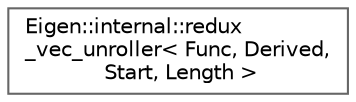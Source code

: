 digraph "类继承关系图"
{
 // LATEX_PDF_SIZE
  bgcolor="transparent";
  edge [fontname=Helvetica,fontsize=10,labelfontname=Helvetica,labelfontsize=10];
  node [fontname=Helvetica,fontsize=10,shape=box,height=0.2,width=0.4];
  rankdir="LR";
  Node0 [id="Node000000",label="Eigen::internal::redux\l_vec_unroller\< Func, Derived,\l Start, Length \>",height=0.2,width=0.4,color="grey40", fillcolor="white", style="filled",URL="$struct_eigen_1_1internal_1_1redux__vec__unroller.html",tooltip=" "];
}
